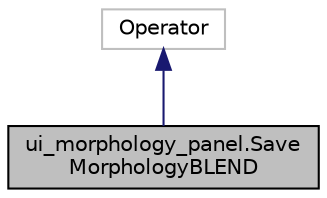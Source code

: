 digraph "ui_morphology_panel.SaveMorphologyBLEND"
{
  edge [fontname="Helvetica",fontsize="10",labelfontname="Helvetica",labelfontsize="10"];
  node [fontname="Helvetica",fontsize="10",shape=record];
  Node1 [label="ui_morphology_panel.Save\lMorphologyBLEND",height=0.2,width=0.4,color="black", fillcolor="grey75", style="filled", fontcolor="black"];
  Node2 -> Node1 [dir="back",color="midnightblue",fontsize="10",style="solid",fontname="Helvetica"];
  Node2 [label="Operator",height=0.2,width=0.4,color="grey75", fillcolor="white", style="filled"];
}
